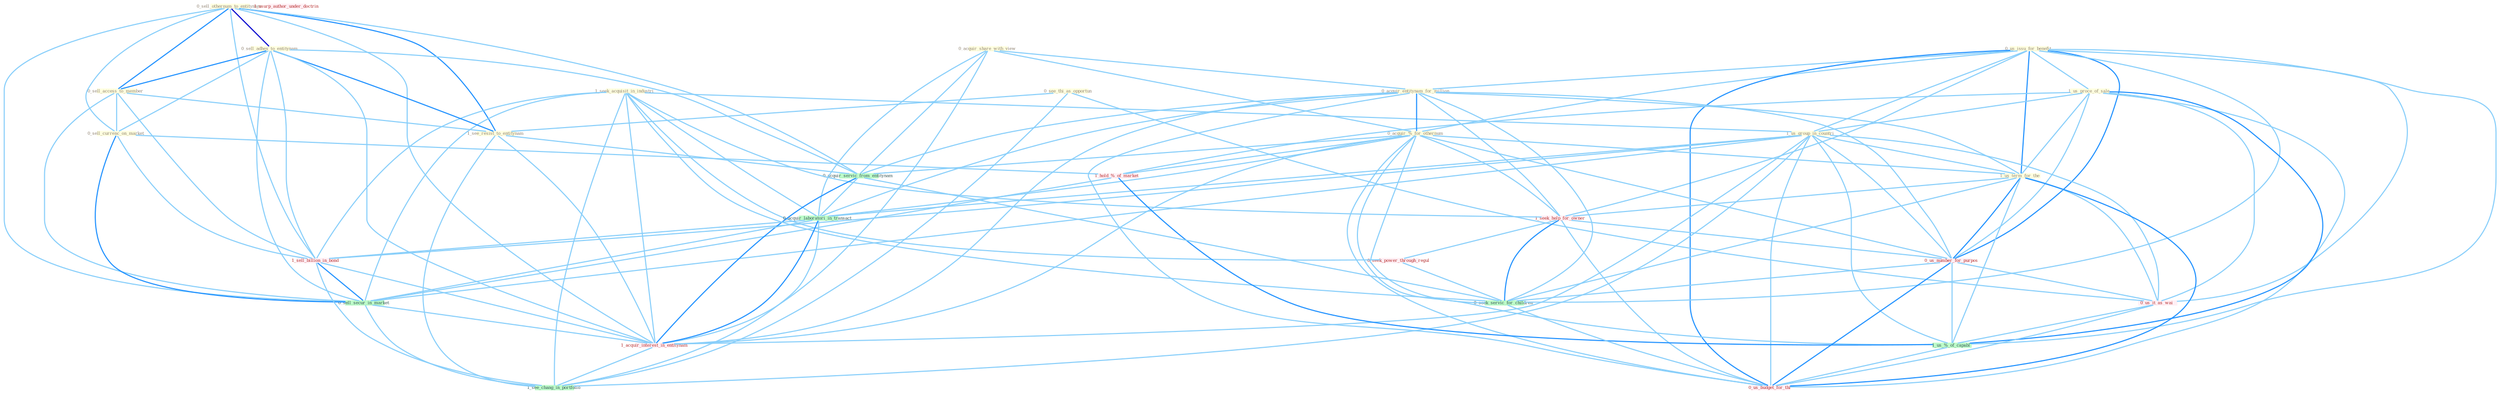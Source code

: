 Graph G{ 
    node
    [shape=polygon,style=filled,width=.5,height=.06,color="#BDFCC9",fixedsize=true,fontsize=4,
    fontcolor="#2f4f4f"];
    {node
    [color="#ffffe0", fontcolor="#8b7d6b"] "0_sell_othernum_to_entitynam " "1_seek_acquisit_in_industri " "0_us_issu_for_benefit " "0_acquir_share_with_view " "1_us_proce_of_sale " "0_acquir_entitynam_for_million " "0_sell_adhes_to_entitynam " "0_acquir_%_for_othernum " "0_see_thi_as_opportun " "0_sell_access_to_member " "1_us_group_in_countri " "1_us_term_for_the " "1_see_resist_to_entitynam " "0_sell_currenc_on_market "}
{node [color="#fff0f5", fontcolor="#b22222"] "1_seek_help_for_owner " "1_hold_%_of_market " "0_seek_power_through_regul " "0_us_number_for_purpos " "1_sell_billion_in_bond " "0_us_it_as_wai " "1_usurp_author_under_doctrin " "1_acquir_interest_in_entitynam " "0_us_budget_for_thi "}
edge [color="#B0E2FF"];

	"0_sell_othernum_to_entitynam " -- "0_sell_adhes_to_entitynam " [w="3", color="#0000cd" , len=0.6];
	"0_sell_othernum_to_entitynam " -- "0_sell_access_to_member " [w="2", color="#1e90ff" , len=0.8];
	"0_sell_othernum_to_entitynam " -- "1_see_resist_to_entitynam " [w="2", color="#1e90ff" , len=0.8];
	"0_sell_othernum_to_entitynam " -- "0_sell_currenc_on_market " [w="1", color="#87cefa" ];
	"0_sell_othernum_to_entitynam " -- "0_acquir_servic_from_entitynam " [w="1", color="#87cefa" ];
	"0_sell_othernum_to_entitynam " -- "1_sell_billion_in_bond " [w="1", color="#87cefa" ];
	"0_sell_othernum_to_entitynam " -- "0_sell_secur_in_market " [w="1", color="#87cefa" ];
	"0_sell_othernum_to_entitynam " -- "1_acquir_interest_in_entitynam " [w="1", color="#87cefa" ];
	"1_seek_acquisit_in_industri " -- "1_us_group_in_countri " [w="1", color="#87cefa" ];
	"1_seek_acquisit_in_industri " -- "1_seek_help_for_owner " [w="1", color="#87cefa" ];
	"1_seek_acquisit_in_industri " -- "0_seek_power_through_regul " [w="1", color="#87cefa" ];
	"1_seek_acquisit_in_industri " -- "0_acquir_laboratori_in_transact " [w="1", color="#87cefa" ];
	"1_seek_acquisit_in_industri " -- "1_sell_billion_in_bond " [w="1", color="#87cefa" ];
	"1_seek_acquisit_in_industri " -- "0_sell_secur_in_market " [w="1", color="#87cefa" ];
	"1_seek_acquisit_in_industri " -- "1_acquir_interest_in_entitynam " [w="1", color="#87cefa" ];
	"1_seek_acquisit_in_industri " -- "0_seek_servic_for_children " [w="1", color="#87cefa" ];
	"1_seek_acquisit_in_industri " -- "1_see_chang_in_portfolio " [w="1", color="#87cefa" ];
	"0_us_issu_for_benefit " -- "1_us_proce_of_sale " [w="1", color="#87cefa" ];
	"0_us_issu_for_benefit " -- "0_acquir_entitynam_for_million " [w="1", color="#87cefa" ];
	"0_us_issu_for_benefit " -- "0_acquir_%_for_othernum " [w="1", color="#87cefa" ];
	"0_us_issu_for_benefit " -- "1_us_group_in_countri " [w="1", color="#87cefa" ];
	"0_us_issu_for_benefit " -- "1_us_term_for_the " [w="2", color="#1e90ff" , len=0.8];
	"0_us_issu_for_benefit " -- "1_seek_help_for_owner " [w="1", color="#87cefa" ];
	"0_us_issu_for_benefit " -- "0_us_number_for_purpos " [w="2", color="#1e90ff" , len=0.8];
	"0_us_issu_for_benefit " -- "0_us_it_as_wai " [w="1", color="#87cefa" ];
	"0_us_issu_for_benefit " -- "1_us_%_of_capabl " [w="1", color="#87cefa" ];
	"0_us_issu_for_benefit " -- "0_seek_servic_for_children " [w="1", color="#87cefa" ];
	"0_us_issu_for_benefit " -- "0_us_budget_for_thi " [w="2", color="#1e90ff" , len=0.8];
	"0_acquir_share_with_view " -- "0_acquir_entitynam_for_million " [w="1", color="#87cefa" ];
	"0_acquir_share_with_view " -- "0_acquir_%_for_othernum " [w="1", color="#87cefa" ];
	"0_acquir_share_with_view " -- "0_acquir_servic_from_entitynam " [w="1", color="#87cefa" ];
	"0_acquir_share_with_view " -- "0_acquir_laboratori_in_transact " [w="1", color="#87cefa" ];
	"0_acquir_share_with_view " -- "1_acquir_interest_in_entitynam " [w="1", color="#87cefa" ];
	"1_us_proce_of_sale " -- "1_us_group_in_countri " [w="1", color="#87cefa" ];
	"1_us_proce_of_sale " -- "1_us_term_for_the " [w="1", color="#87cefa" ];
	"1_us_proce_of_sale " -- "1_hold_%_of_market " [w="1", color="#87cefa" ];
	"1_us_proce_of_sale " -- "0_us_number_for_purpos " [w="1", color="#87cefa" ];
	"1_us_proce_of_sale " -- "0_us_it_as_wai " [w="1", color="#87cefa" ];
	"1_us_proce_of_sale " -- "1_us_%_of_capabl " [w="2", color="#1e90ff" , len=0.8];
	"1_us_proce_of_sale " -- "0_us_budget_for_thi " [w="1", color="#87cefa" ];
	"0_acquir_entitynam_for_million " -- "0_acquir_%_for_othernum " [w="2", color="#1e90ff" , len=0.8];
	"0_acquir_entitynam_for_million " -- "1_us_term_for_the " [w="1", color="#87cefa" ];
	"0_acquir_entitynam_for_million " -- "1_seek_help_for_owner " [w="1", color="#87cefa" ];
	"0_acquir_entitynam_for_million " -- "0_acquir_servic_from_entitynam " [w="1", color="#87cefa" ];
	"0_acquir_entitynam_for_million " -- "0_us_number_for_purpos " [w="1", color="#87cefa" ];
	"0_acquir_entitynam_for_million " -- "0_acquir_laboratori_in_transact " [w="1", color="#87cefa" ];
	"0_acquir_entitynam_for_million " -- "1_acquir_interest_in_entitynam " [w="1", color="#87cefa" ];
	"0_acquir_entitynam_for_million " -- "0_seek_servic_for_children " [w="1", color="#87cefa" ];
	"0_acquir_entitynam_for_million " -- "0_us_budget_for_thi " [w="1", color="#87cefa" ];
	"0_sell_adhes_to_entitynam " -- "0_sell_access_to_member " [w="2", color="#1e90ff" , len=0.8];
	"0_sell_adhes_to_entitynam " -- "1_see_resist_to_entitynam " [w="2", color="#1e90ff" , len=0.8];
	"0_sell_adhes_to_entitynam " -- "0_sell_currenc_on_market " [w="1", color="#87cefa" ];
	"0_sell_adhes_to_entitynam " -- "0_acquir_servic_from_entitynam " [w="1", color="#87cefa" ];
	"0_sell_adhes_to_entitynam " -- "1_sell_billion_in_bond " [w="1", color="#87cefa" ];
	"0_sell_adhes_to_entitynam " -- "0_sell_secur_in_market " [w="1", color="#87cefa" ];
	"0_sell_adhes_to_entitynam " -- "1_acquir_interest_in_entitynam " [w="1", color="#87cefa" ];
	"0_acquir_%_for_othernum " -- "1_us_term_for_the " [w="1", color="#87cefa" ];
	"0_acquir_%_for_othernum " -- "1_seek_help_for_owner " [w="1", color="#87cefa" ];
	"0_acquir_%_for_othernum " -- "0_acquir_servic_from_entitynam " [w="1", color="#87cefa" ];
	"0_acquir_%_for_othernum " -- "1_hold_%_of_market " [w="1", color="#87cefa" ];
	"0_acquir_%_for_othernum " -- "0_us_number_for_purpos " [w="1", color="#87cefa" ];
	"0_acquir_%_for_othernum " -- "0_acquir_laboratori_in_transact " [w="1", color="#87cefa" ];
	"0_acquir_%_for_othernum " -- "1_us_%_of_capabl " [w="1", color="#87cefa" ];
	"0_acquir_%_for_othernum " -- "1_acquir_interest_in_entitynam " [w="1", color="#87cefa" ];
	"0_acquir_%_for_othernum " -- "0_seek_servic_for_children " [w="1", color="#87cefa" ];
	"0_acquir_%_for_othernum " -- "0_us_budget_for_thi " [w="1", color="#87cefa" ];
	"0_see_thi_as_opportun " -- "1_see_resist_to_entitynam " [w="1", color="#87cefa" ];
	"0_see_thi_as_opportun " -- "0_us_it_as_wai " [w="1", color="#87cefa" ];
	"0_see_thi_as_opportun " -- "1_see_chang_in_portfolio " [w="1", color="#87cefa" ];
	"0_sell_access_to_member " -- "1_see_resist_to_entitynam " [w="1", color="#87cefa" ];
	"0_sell_access_to_member " -- "0_sell_currenc_on_market " [w="1", color="#87cefa" ];
	"0_sell_access_to_member " -- "1_sell_billion_in_bond " [w="1", color="#87cefa" ];
	"0_sell_access_to_member " -- "0_sell_secur_in_market " [w="1", color="#87cefa" ];
	"1_us_group_in_countri " -- "1_us_term_for_the " [w="1", color="#87cefa" ];
	"1_us_group_in_countri " -- "0_us_number_for_purpos " [w="1", color="#87cefa" ];
	"1_us_group_in_countri " -- "0_acquir_laboratori_in_transact " [w="1", color="#87cefa" ];
	"1_us_group_in_countri " -- "1_sell_billion_in_bond " [w="1", color="#87cefa" ];
	"1_us_group_in_countri " -- "0_us_it_as_wai " [w="1", color="#87cefa" ];
	"1_us_group_in_countri " -- "1_us_%_of_capabl " [w="1", color="#87cefa" ];
	"1_us_group_in_countri " -- "0_sell_secur_in_market " [w="1", color="#87cefa" ];
	"1_us_group_in_countri " -- "1_acquir_interest_in_entitynam " [w="1", color="#87cefa" ];
	"1_us_group_in_countri " -- "1_see_chang_in_portfolio " [w="1", color="#87cefa" ];
	"1_us_group_in_countri " -- "0_us_budget_for_thi " [w="1", color="#87cefa" ];
	"1_us_term_for_the " -- "1_seek_help_for_owner " [w="1", color="#87cefa" ];
	"1_us_term_for_the " -- "0_us_number_for_purpos " [w="2", color="#1e90ff" , len=0.8];
	"1_us_term_for_the " -- "0_us_it_as_wai " [w="1", color="#87cefa" ];
	"1_us_term_for_the " -- "1_us_%_of_capabl " [w="1", color="#87cefa" ];
	"1_us_term_for_the " -- "0_seek_servic_for_children " [w="1", color="#87cefa" ];
	"1_us_term_for_the " -- "0_us_budget_for_thi " [w="2", color="#1e90ff" , len=0.8];
	"1_see_resist_to_entitynam " -- "0_acquir_servic_from_entitynam " [w="1", color="#87cefa" ];
	"1_see_resist_to_entitynam " -- "1_acquir_interest_in_entitynam " [w="1", color="#87cefa" ];
	"1_see_resist_to_entitynam " -- "1_see_chang_in_portfolio " [w="1", color="#87cefa" ];
	"0_sell_currenc_on_market " -- "1_hold_%_of_market " [w="1", color="#87cefa" ];
	"0_sell_currenc_on_market " -- "1_sell_billion_in_bond " [w="1", color="#87cefa" ];
	"0_sell_currenc_on_market " -- "0_sell_secur_in_market " [w="2", color="#1e90ff" , len=0.8];
	"1_seek_help_for_owner " -- "0_seek_power_through_regul " [w="1", color="#87cefa" ];
	"1_seek_help_for_owner " -- "0_us_number_for_purpos " [w="1", color="#87cefa" ];
	"1_seek_help_for_owner " -- "0_seek_servic_for_children " [w="2", color="#1e90ff" , len=0.8];
	"1_seek_help_for_owner " -- "0_us_budget_for_thi " [w="1", color="#87cefa" ];
	"0_acquir_servic_from_entitynam " -- "0_acquir_laboratori_in_transact " [w="1", color="#87cefa" ];
	"0_acquir_servic_from_entitynam " -- "1_acquir_interest_in_entitynam " [w="2", color="#1e90ff" , len=0.8];
	"0_acquir_servic_from_entitynam " -- "0_seek_servic_for_children " [w="1", color="#87cefa" ];
	"1_hold_%_of_market " -- "1_us_%_of_capabl " [w="2", color="#1e90ff" , len=0.8];
	"1_hold_%_of_market " -- "0_sell_secur_in_market " [w="1", color="#87cefa" ];
	"0_seek_power_through_regul " -- "0_seek_servic_for_children " [w="1", color="#87cefa" ];
	"0_us_number_for_purpos " -- "0_us_it_as_wai " [w="1", color="#87cefa" ];
	"0_us_number_for_purpos " -- "1_us_%_of_capabl " [w="1", color="#87cefa" ];
	"0_us_number_for_purpos " -- "0_seek_servic_for_children " [w="1", color="#87cefa" ];
	"0_us_number_for_purpos " -- "0_us_budget_for_thi " [w="2", color="#1e90ff" , len=0.8];
	"0_acquir_laboratori_in_transact " -- "1_sell_billion_in_bond " [w="1", color="#87cefa" ];
	"0_acquir_laboratori_in_transact " -- "0_sell_secur_in_market " [w="1", color="#87cefa" ];
	"0_acquir_laboratori_in_transact " -- "1_acquir_interest_in_entitynam " [w="2", color="#1e90ff" , len=0.8];
	"0_acquir_laboratori_in_transact " -- "1_see_chang_in_portfolio " [w="1", color="#87cefa" ];
	"1_sell_billion_in_bond " -- "0_sell_secur_in_market " [w="2", color="#1e90ff" , len=0.8];
	"1_sell_billion_in_bond " -- "1_acquir_interest_in_entitynam " [w="1", color="#87cefa" ];
	"1_sell_billion_in_bond " -- "1_see_chang_in_portfolio " [w="1", color="#87cefa" ];
	"0_us_it_as_wai " -- "1_us_%_of_capabl " [w="1", color="#87cefa" ];
	"0_us_it_as_wai " -- "0_us_budget_for_thi " [w="1", color="#87cefa" ];
	"1_us_%_of_capabl " -- "0_us_budget_for_thi " [w="1", color="#87cefa" ];
	"0_sell_secur_in_market " -- "1_acquir_interest_in_entitynam " [w="1", color="#87cefa" ];
	"0_sell_secur_in_market " -- "1_see_chang_in_portfolio " [w="1", color="#87cefa" ];
	"1_acquir_interest_in_entitynam " -- "1_see_chang_in_portfolio " [w="1", color="#87cefa" ];
	"0_seek_servic_for_children " -- "0_us_budget_for_thi " [w="1", color="#87cefa" ];
}